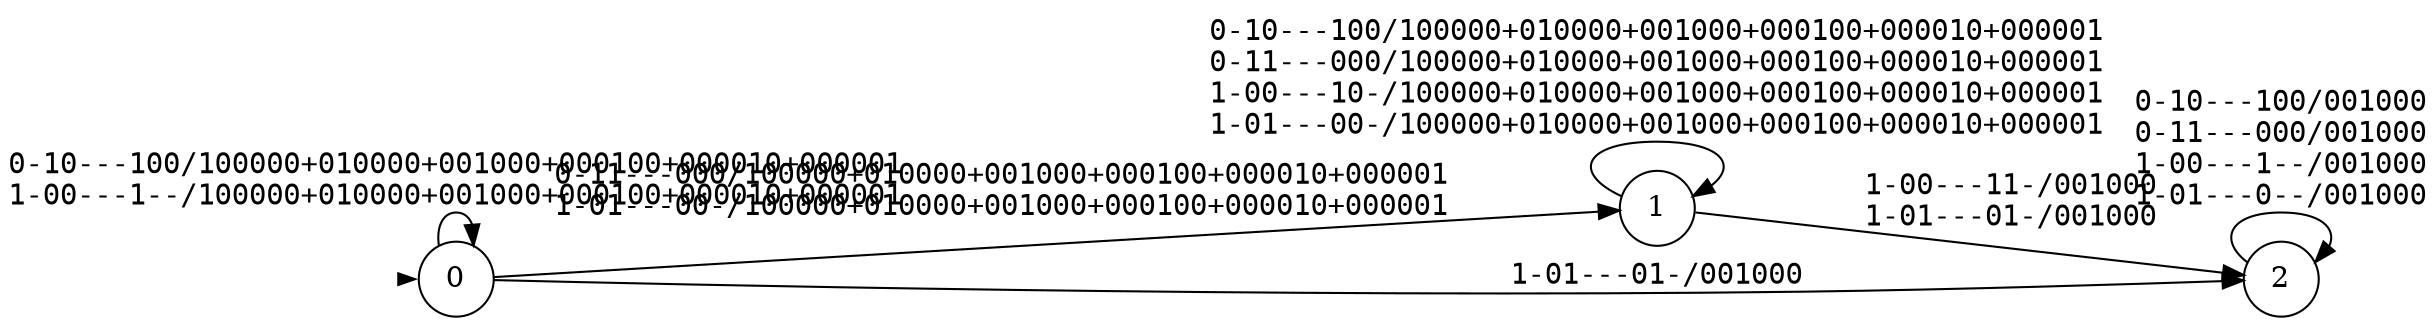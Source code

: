 digraph""{graph[rankdir=LR,ranksep=0.8,nodesep=0.2];node[shape=circle];edge[fontname=mono];init[shape=point,style=invis];0[label="0"];1[label="1"];2[label="2"];init->0[penwidth=0,tooltip="initialstate"];0->0[label="0-10---100/100000+010000+001000+000100+000010+000001\l1-00---1--/100000+010000+001000+000100+000010+000001\l",labeltooltip="&#172;shop&#8743;warehouse&#8743;&#172;night_time&#8743;day_time&#8743;&#172;door_alarm&#8743;&#172;entrance/go_warehouse&#8743;&#172;go_back&#8743;&#172;go_entrace&#8743;&#172;go_safe_loc&#8743;&#172;go_charging_point&#8743;&#172;go_counter+&#172;go_warehouse&#8743;go_back&#8743;&#172;go_entrace&#8743;&#172;go_safe_loc&#8743;&#172;go_charging_point&#8743;&#172;go_counter+&#172;go_warehouse&#8743;&#172;go_back&#8743;go_entrace&#8743;&#172;go_safe_loc&#8743;&#172;go_charging_point&#8743;&#172;go_counter+&#172;go_warehouse&#8743;&#172;go_back&#8743;&#172;go_entrace&#8743;go_safe_loc&#8743;&#172;go_charging_point&#8743;&#172;go_counter+&#172;go_warehouse&#8743;&#172;go_back&#8743;&#172;go_entrace&#8743;&#172;go_safe_loc&#8743;go_charging_point&#8743;&#172;go_counter+&#172;go_warehouse&#8743;&#172;go_back&#8743;&#172;go_entrace&#8743;&#172;go_safe_loc&#8743;&#172;go_charging_point&#8743;go_counter&#10;shop&#8743;&#172;warehouse&#8743;&#172;night_time&#8743;day_time/go_warehouse&#8743;&#172;go_back&#8743;&#172;go_entrace&#8743;&#172;go_safe_loc&#8743;&#172;go_charging_point&#8743;&#172;go_counter+&#172;go_warehouse&#8743;go_back&#8743;&#172;go_entrace&#8743;&#172;go_safe_loc&#8743;&#172;go_charging_point&#8743;&#172;go_counter+&#172;go_warehouse&#8743;&#172;go_back&#8743;go_entrace&#8743;&#172;go_safe_loc&#8743;&#172;go_charging_point&#8743;&#172;go_counter+&#172;go_warehouse&#8743;&#172;go_back&#8743;&#172;go_entrace&#8743;go_safe_loc&#8743;&#172;go_charging_point&#8743;&#172;go_counter+&#172;go_warehouse&#8743;&#172;go_back&#8743;&#172;go_entrace&#8743;&#172;go_safe_loc&#8743;go_charging_point&#8743;&#172;go_counter+&#172;go_warehouse&#8743;&#172;go_back&#8743;&#172;go_entrace&#8743;&#172;go_safe_loc&#8743;&#172;go_charging_point&#8743;go_counter&#10;"];0->1[label="0-11---000/100000+010000+001000+000100+000010+000001\l1-01---00-/100000+010000+001000+000100+000010+000001\l",labeltooltip="&#172;shop&#8743;warehouse&#8743;night_time&#8743;&#172;day_time&#8743;&#172;door_alarm&#8743;&#172;entrance/go_warehouse&#8743;&#172;go_back&#8743;&#172;go_entrace&#8743;&#172;go_safe_loc&#8743;&#172;go_charging_point&#8743;&#172;go_counter+&#172;go_warehouse&#8743;go_back&#8743;&#172;go_entrace&#8743;&#172;go_safe_loc&#8743;&#172;go_charging_point&#8743;&#172;go_counter+&#172;go_warehouse&#8743;&#172;go_back&#8743;go_entrace&#8743;&#172;go_safe_loc&#8743;&#172;go_charging_point&#8743;&#172;go_counter+&#172;go_warehouse&#8743;&#172;go_back&#8743;&#172;go_entrace&#8743;go_safe_loc&#8743;&#172;go_charging_point&#8743;&#172;go_counter+&#172;go_warehouse&#8743;&#172;go_back&#8743;&#172;go_entrace&#8743;&#172;go_safe_loc&#8743;go_charging_point&#8743;&#172;go_counter+&#172;go_warehouse&#8743;&#172;go_back&#8743;&#172;go_entrace&#8743;&#172;go_safe_loc&#8743;&#172;go_charging_point&#8743;go_counter&#10;shop&#8743;&#172;warehouse&#8743;night_time&#8743;&#172;day_time&#8743;&#172;door_alarm/go_warehouse&#8743;&#172;go_back&#8743;&#172;go_entrace&#8743;&#172;go_safe_loc&#8743;&#172;go_charging_point&#8743;&#172;go_counter+&#172;go_warehouse&#8743;go_back&#8743;&#172;go_entrace&#8743;&#172;go_safe_loc&#8743;&#172;go_charging_point&#8743;&#172;go_counter+&#172;go_warehouse&#8743;&#172;go_back&#8743;go_entrace&#8743;&#172;go_safe_loc&#8743;&#172;go_charging_point&#8743;&#172;go_counter+&#172;go_warehouse&#8743;&#172;go_back&#8743;&#172;go_entrace&#8743;go_safe_loc&#8743;&#172;go_charging_point&#8743;&#172;go_counter+&#172;go_warehouse&#8743;&#172;go_back&#8743;&#172;go_entrace&#8743;&#172;go_safe_loc&#8743;go_charging_point&#8743;&#172;go_counter+&#172;go_warehouse&#8743;&#172;go_back&#8743;&#172;go_entrace&#8743;&#172;go_safe_loc&#8743;&#172;go_charging_point&#8743;go_counter&#10;"];0->2[label="1-01---01-/001000\l",labeltooltip="shop&#8743;&#172;warehouse&#8743;night_time&#8743;&#172;day_time&#8743;door_alarm/&#172;go_warehouse&#8743;&#172;go_back&#8743;go_entrace&#8743;&#172;go_safe_loc&#8743;&#172;go_charging_point&#8743;&#172;go_counter&#10;"];1->1[label="0-10---100/100000+010000+001000+000100+000010+000001\l0-11---000/100000+010000+001000+000100+000010+000001\l1-00---10-/100000+010000+001000+000100+000010+000001\l1-01---00-/100000+010000+001000+000100+000010+000001\l",labeltooltip="&#172;shop&#8743;warehouse&#8743;&#172;night_time&#8743;day_time&#8743;&#172;door_alarm&#8743;&#172;entrance/go_warehouse&#8743;&#172;go_back&#8743;&#172;go_entrace&#8743;&#172;go_safe_loc&#8743;&#172;go_charging_point&#8743;&#172;go_counter+&#172;go_warehouse&#8743;go_back&#8743;&#172;go_entrace&#8743;&#172;go_safe_loc&#8743;&#172;go_charging_point&#8743;&#172;go_counter+&#172;go_warehouse&#8743;&#172;go_back&#8743;go_entrace&#8743;&#172;go_safe_loc&#8743;&#172;go_charging_point&#8743;&#172;go_counter+&#172;go_warehouse&#8743;&#172;go_back&#8743;&#172;go_entrace&#8743;go_safe_loc&#8743;&#172;go_charging_point&#8743;&#172;go_counter+&#172;go_warehouse&#8743;&#172;go_back&#8743;&#172;go_entrace&#8743;&#172;go_safe_loc&#8743;go_charging_point&#8743;&#172;go_counter+&#172;go_warehouse&#8743;&#172;go_back&#8743;&#172;go_entrace&#8743;&#172;go_safe_loc&#8743;&#172;go_charging_point&#8743;go_counter&#10;&#172;shop&#8743;warehouse&#8743;night_time&#8743;&#172;day_time&#8743;&#172;door_alarm&#8743;&#172;entrance/go_warehouse&#8743;&#172;go_back&#8743;&#172;go_entrace&#8743;&#172;go_safe_loc&#8743;&#172;go_charging_point&#8743;&#172;go_counter+&#172;go_warehouse&#8743;go_back&#8743;&#172;go_entrace&#8743;&#172;go_safe_loc&#8743;&#172;go_charging_point&#8743;&#172;go_counter+&#172;go_warehouse&#8743;&#172;go_back&#8743;go_entrace&#8743;&#172;go_safe_loc&#8743;&#172;go_charging_point&#8743;&#172;go_counter+&#172;go_warehouse&#8743;&#172;go_back&#8743;&#172;go_entrace&#8743;go_safe_loc&#8743;&#172;go_charging_point&#8743;&#172;go_counter+&#172;go_warehouse&#8743;&#172;go_back&#8743;&#172;go_entrace&#8743;&#172;go_safe_loc&#8743;go_charging_point&#8743;&#172;go_counter+&#172;go_warehouse&#8743;&#172;go_back&#8743;&#172;go_entrace&#8743;&#172;go_safe_loc&#8743;&#172;go_charging_point&#8743;go_counter&#10;shop&#8743;&#172;warehouse&#8743;&#172;night_time&#8743;day_time&#8743;&#172;door_alarm/go_warehouse&#8743;&#172;go_back&#8743;&#172;go_entrace&#8743;&#172;go_safe_loc&#8743;&#172;go_charging_point&#8743;&#172;go_counter+&#172;go_warehouse&#8743;go_back&#8743;&#172;go_entrace&#8743;&#172;go_safe_loc&#8743;&#172;go_charging_point&#8743;&#172;go_counter+&#172;go_warehouse&#8743;&#172;go_back&#8743;go_entrace&#8743;&#172;go_safe_loc&#8743;&#172;go_charging_point&#8743;&#172;go_counter+&#172;go_warehouse&#8743;&#172;go_back&#8743;&#172;go_entrace&#8743;go_safe_loc&#8743;&#172;go_charging_point&#8743;&#172;go_counter+&#172;go_warehouse&#8743;&#172;go_back&#8743;&#172;go_entrace&#8743;&#172;go_safe_loc&#8743;go_charging_point&#8743;&#172;go_counter+&#172;go_warehouse&#8743;&#172;go_back&#8743;&#172;go_entrace&#8743;&#172;go_safe_loc&#8743;&#172;go_charging_point&#8743;go_counter&#10;shop&#8743;&#172;warehouse&#8743;night_time&#8743;&#172;day_time&#8743;&#172;door_alarm/go_warehouse&#8743;&#172;go_back&#8743;&#172;go_entrace&#8743;&#172;go_safe_loc&#8743;&#172;go_charging_point&#8743;&#172;go_counter+&#172;go_warehouse&#8743;go_back&#8743;&#172;go_entrace&#8743;&#172;go_safe_loc&#8743;&#172;go_charging_point&#8743;&#172;go_counter+&#172;go_warehouse&#8743;&#172;go_back&#8743;go_entrace&#8743;&#172;go_safe_loc&#8743;&#172;go_charging_point&#8743;&#172;go_counter+&#172;go_warehouse&#8743;&#172;go_back&#8743;&#172;go_entrace&#8743;go_safe_loc&#8743;&#172;go_charging_point&#8743;&#172;go_counter+&#172;go_warehouse&#8743;&#172;go_back&#8743;&#172;go_entrace&#8743;&#172;go_safe_loc&#8743;go_charging_point&#8743;&#172;go_counter+&#172;go_warehouse&#8743;&#172;go_back&#8743;&#172;go_entrace&#8743;&#172;go_safe_loc&#8743;&#172;go_charging_point&#8743;go_counter&#10;"];1->2[label="1-00---11-/001000\l1-01---01-/001000\l",labeltooltip="shop&#8743;&#172;warehouse&#8743;&#172;night_time&#8743;day_time&#8743;door_alarm/&#172;go_warehouse&#8743;&#172;go_back&#8743;go_entrace&#8743;&#172;go_safe_loc&#8743;&#172;go_charging_point&#8743;&#172;go_counter&#10;shop&#8743;&#172;warehouse&#8743;night_time&#8743;&#172;day_time&#8743;door_alarm/&#172;go_warehouse&#8743;&#172;go_back&#8743;go_entrace&#8743;&#172;go_safe_loc&#8743;&#172;go_charging_point&#8743;&#172;go_counter&#10;"];2->2[label="0-10---100/001000\l0-11---000/001000\l1-00---1--/001000\l1-01---0--/001000\l",labeltooltip="&#172;shop&#8743;warehouse&#8743;&#172;night_time&#8743;day_time&#8743;&#172;door_alarm&#8743;&#172;entrance/&#172;go_warehouse&#8743;&#172;go_back&#8743;go_entrace&#8743;&#172;go_safe_loc&#8743;&#172;go_charging_point&#8743;&#172;go_counter&#10;&#172;shop&#8743;warehouse&#8743;night_time&#8743;&#172;day_time&#8743;&#172;door_alarm&#8743;&#172;entrance/&#172;go_warehouse&#8743;&#172;go_back&#8743;go_entrace&#8743;&#172;go_safe_loc&#8743;&#172;go_charging_point&#8743;&#172;go_counter&#10;shop&#8743;&#172;warehouse&#8743;&#172;night_time&#8743;day_time/&#172;go_warehouse&#8743;&#172;go_back&#8743;go_entrace&#8743;&#172;go_safe_loc&#8743;&#172;go_charging_point&#8743;&#172;go_counter&#10;shop&#8743;&#172;warehouse&#8743;night_time&#8743;&#172;day_time/&#172;go_warehouse&#8743;&#172;go_back&#8743;go_entrace&#8743;&#172;go_safe_loc&#8743;&#172;go_charging_point&#8743;&#172;go_counter&#10;"];}